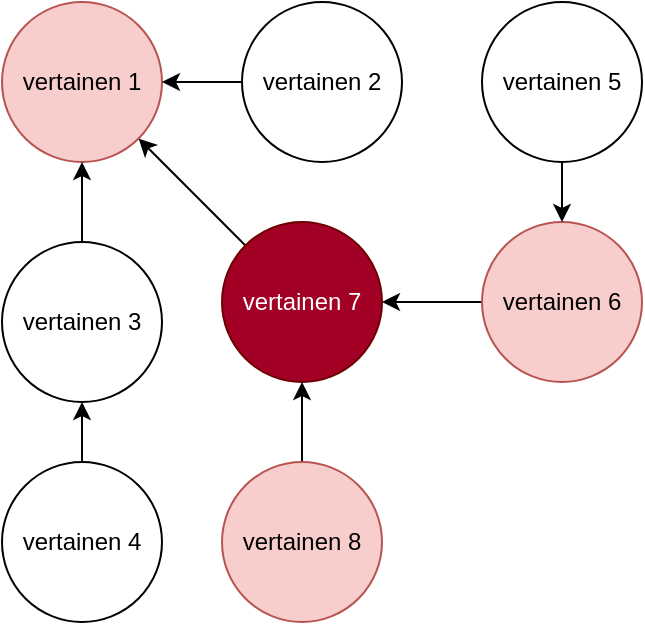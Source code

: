 <mxfile version="20.3.0" type="device"><diagram id="bSRwPqwCOTUCtpehXEQF" name="Page-1"><mxGraphModel dx="1422" dy="873" grid="1" gridSize="10" guides="1" tooltips="1" connect="1" arrows="1" fold="1" page="1" pageScale="1" pageWidth="320" pageHeight="310" math="0" shadow="0"><root><mxCell id="0"/><mxCell id="1" parent="0"/><mxCell id="XYRew-Z56L8-a42h2-XT-1" value="vertainen 1" style="ellipse;whiteSpace=wrap;html=1;fillColor=#f8cecc;strokeColor=#b85450;" vertex="1" parent="1"><mxGeometry width="80" height="80" as="geometry"/></mxCell><mxCell id="XYRew-Z56L8-a42h2-XT-15" style="edgeStyle=orthogonalEdgeStyle;rounded=0;orthogonalLoop=1;jettySize=auto;html=1;exitX=0;exitY=0.5;exitDx=0;exitDy=0;entryX=1;entryY=0.5;entryDx=0;entryDy=0;" edge="1" parent="1" source="XYRew-Z56L8-a42h2-XT-2" target="XYRew-Z56L8-a42h2-XT-1"><mxGeometry relative="1" as="geometry"/></mxCell><mxCell id="XYRew-Z56L8-a42h2-XT-2" value="vertainen 2" style="ellipse;whiteSpace=wrap;html=1;" vertex="1" parent="1"><mxGeometry x="120" width="80" height="80" as="geometry"/></mxCell><mxCell id="XYRew-Z56L8-a42h2-XT-14" style="edgeStyle=orthogonalEdgeStyle;rounded=0;orthogonalLoop=1;jettySize=auto;html=1;exitX=0.5;exitY=0;exitDx=0;exitDy=0;entryX=0.5;entryY=1;entryDx=0;entryDy=0;" edge="1" parent="1" source="XYRew-Z56L8-a42h2-XT-8" target="XYRew-Z56L8-a42h2-XT-1"><mxGeometry relative="1" as="geometry"/></mxCell><mxCell id="XYRew-Z56L8-a42h2-XT-8" value="vertainen 3" style="ellipse;whiteSpace=wrap;html=1;" vertex="1" parent="1"><mxGeometry y="120" width="80" height="80" as="geometry"/></mxCell><mxCell id="XYRew-Z56L8-a42h2-XT-19" style="edgeStyle=none;rounded=0;orthogonalLoop=1;jettySize=auto;html=1;exitX=0.5;exitY=0;exitDx=0;exitDy=0;entryX=0.5;entryY=1;entryDx=0;entryDy=0;strokeColor=default;" edge="1" parent="1" source="XYRew-Z56L8-a42h2-XT-9" target="XYRew-Z56L8-a42h2-XT-8"><mxGeometry relative="1" as="geometry"/></mxCell><mxCell id="XYRew-Z56L8-a42h2-XT-9" value="vertainen 4" style="ellipse;whiteSpace=wrap;html=1;" vertex="1" parent="1"><mxGeometry y="230" width="80" height="80" as="geometry"/></mxCell><mxCell id="XYRew-Z56L8-a42h2-XT-17" style="edgeStyle=none;rounded=0;orthogonalLoop=1;jettySize=auto;html=1;exitX=0;exitY=0.5;exitDx=0;exitDy=0;entryX=1;entryY=0.5;entryDx=0;entryDy=0;strokeColor=default;" edge="1" parent="1" source="XYRew-Z56L8-a42h2-XT-10" target="XYRew-Z56L8-a42h2-XT-12"><mxGeometry relative="1" as="geometry"/></mxCell><mxCell id="XYRew-Z56L8-a42h2-XT-10" value="vertainen 6" style="ellipse;whiteSpace=wrap;html=1;fillColor=#f8cecc;strokeColor=#b85450;" vertex="1" parent="1"><mxGeometry x="240" y="110" width="80" height="80" as="geometry"/></mxCell><mxCell id="XYRew-Z56L8-a42h2-XT-18" style="edgeStyle=none;rounded=0;orthogonalLoop=1;jettySize=auto;html=1;exitX=0.5;exitY=1;exitDx=0;exitDy=0;entryX=0.5;entryY=0;entryDx=0;entryDy=0;strokeColor=default;" edge="1" parent="1" source="XYRew-Z56L8-a42h2-XT-11" target="XYRew-Z56L8-a42h2-XT-10"><mxGeometry relative="1" as="geometry"/></mxCell><mxCell id="XYRew-Z56L8-a42h2-XT-11" value="vertainen 5" style="ellipse;whiteSpace=wrap;html=1;" vertex="1" parent="1"><mxGeometry x="240" width="80" height="80" as="geometry"/></mxCell><mxCell id="XYRew-Z56L8-a42h2-XT-16" style="orthogonalLoop=1;jettySize=auto;html=1;exitX=0;exitY=0;exitDx=0;exitDy=0;entryX=1;entryY=1;entryDx=0;entryDy=0;strokeColor=default;rounded=0;" edge="1" parent="1" source="XYRew-Z56L8-a42h2-XT-12" target="XYRew-Z56L8-a42h2-XT-1"><mxGeometry relative="1" as="geometry"/></mxCell><mxCell id="XYRew-Z56L8-a42h2-XT-12" value="vertainen 7" style="ellipse;whiteSpace=wrap;html=1;fillColor=#a20025;fontColor=#ffffff;strokeColor=#6F0000;" vertex="1" parent="1"><mxGeometry x="110" y="110" width="80" height="80" as="geometry"/></mxCell><mxCell id="XYRew-Z56L8-a42h2-XT-21" style="edgeStyle=none;rounded=0;orthogonalLoop=1;jettySize=auto;html=1;exitX=0.5;exitY=0;exitDx=0;exitDy=0;entryX=0.5;entryY=1;entryDx=0;entryDy=0;strokeColor=default;" edge="1" parent="1" source="XYRew-Z56L8-a42h2-XT-20" target="XYRew-Z56L8-a42h2-XT-12"><mxGeometry relative="1" as="geometry"/></mxCell><mxCell id="XYRew-Z56L8-a42h2-XT-20" value="vertainen 8" style="ellipse;whiteSpace=wrap;html=1;fillColor=#f8cecc;strokeColor=#b85450;" vertex="1" parent="1"><mxGeometry x="110" y="230" width="80" height="80" as="geometry"/></mxCell></root></mxGraphModel></diagram></mxfile>